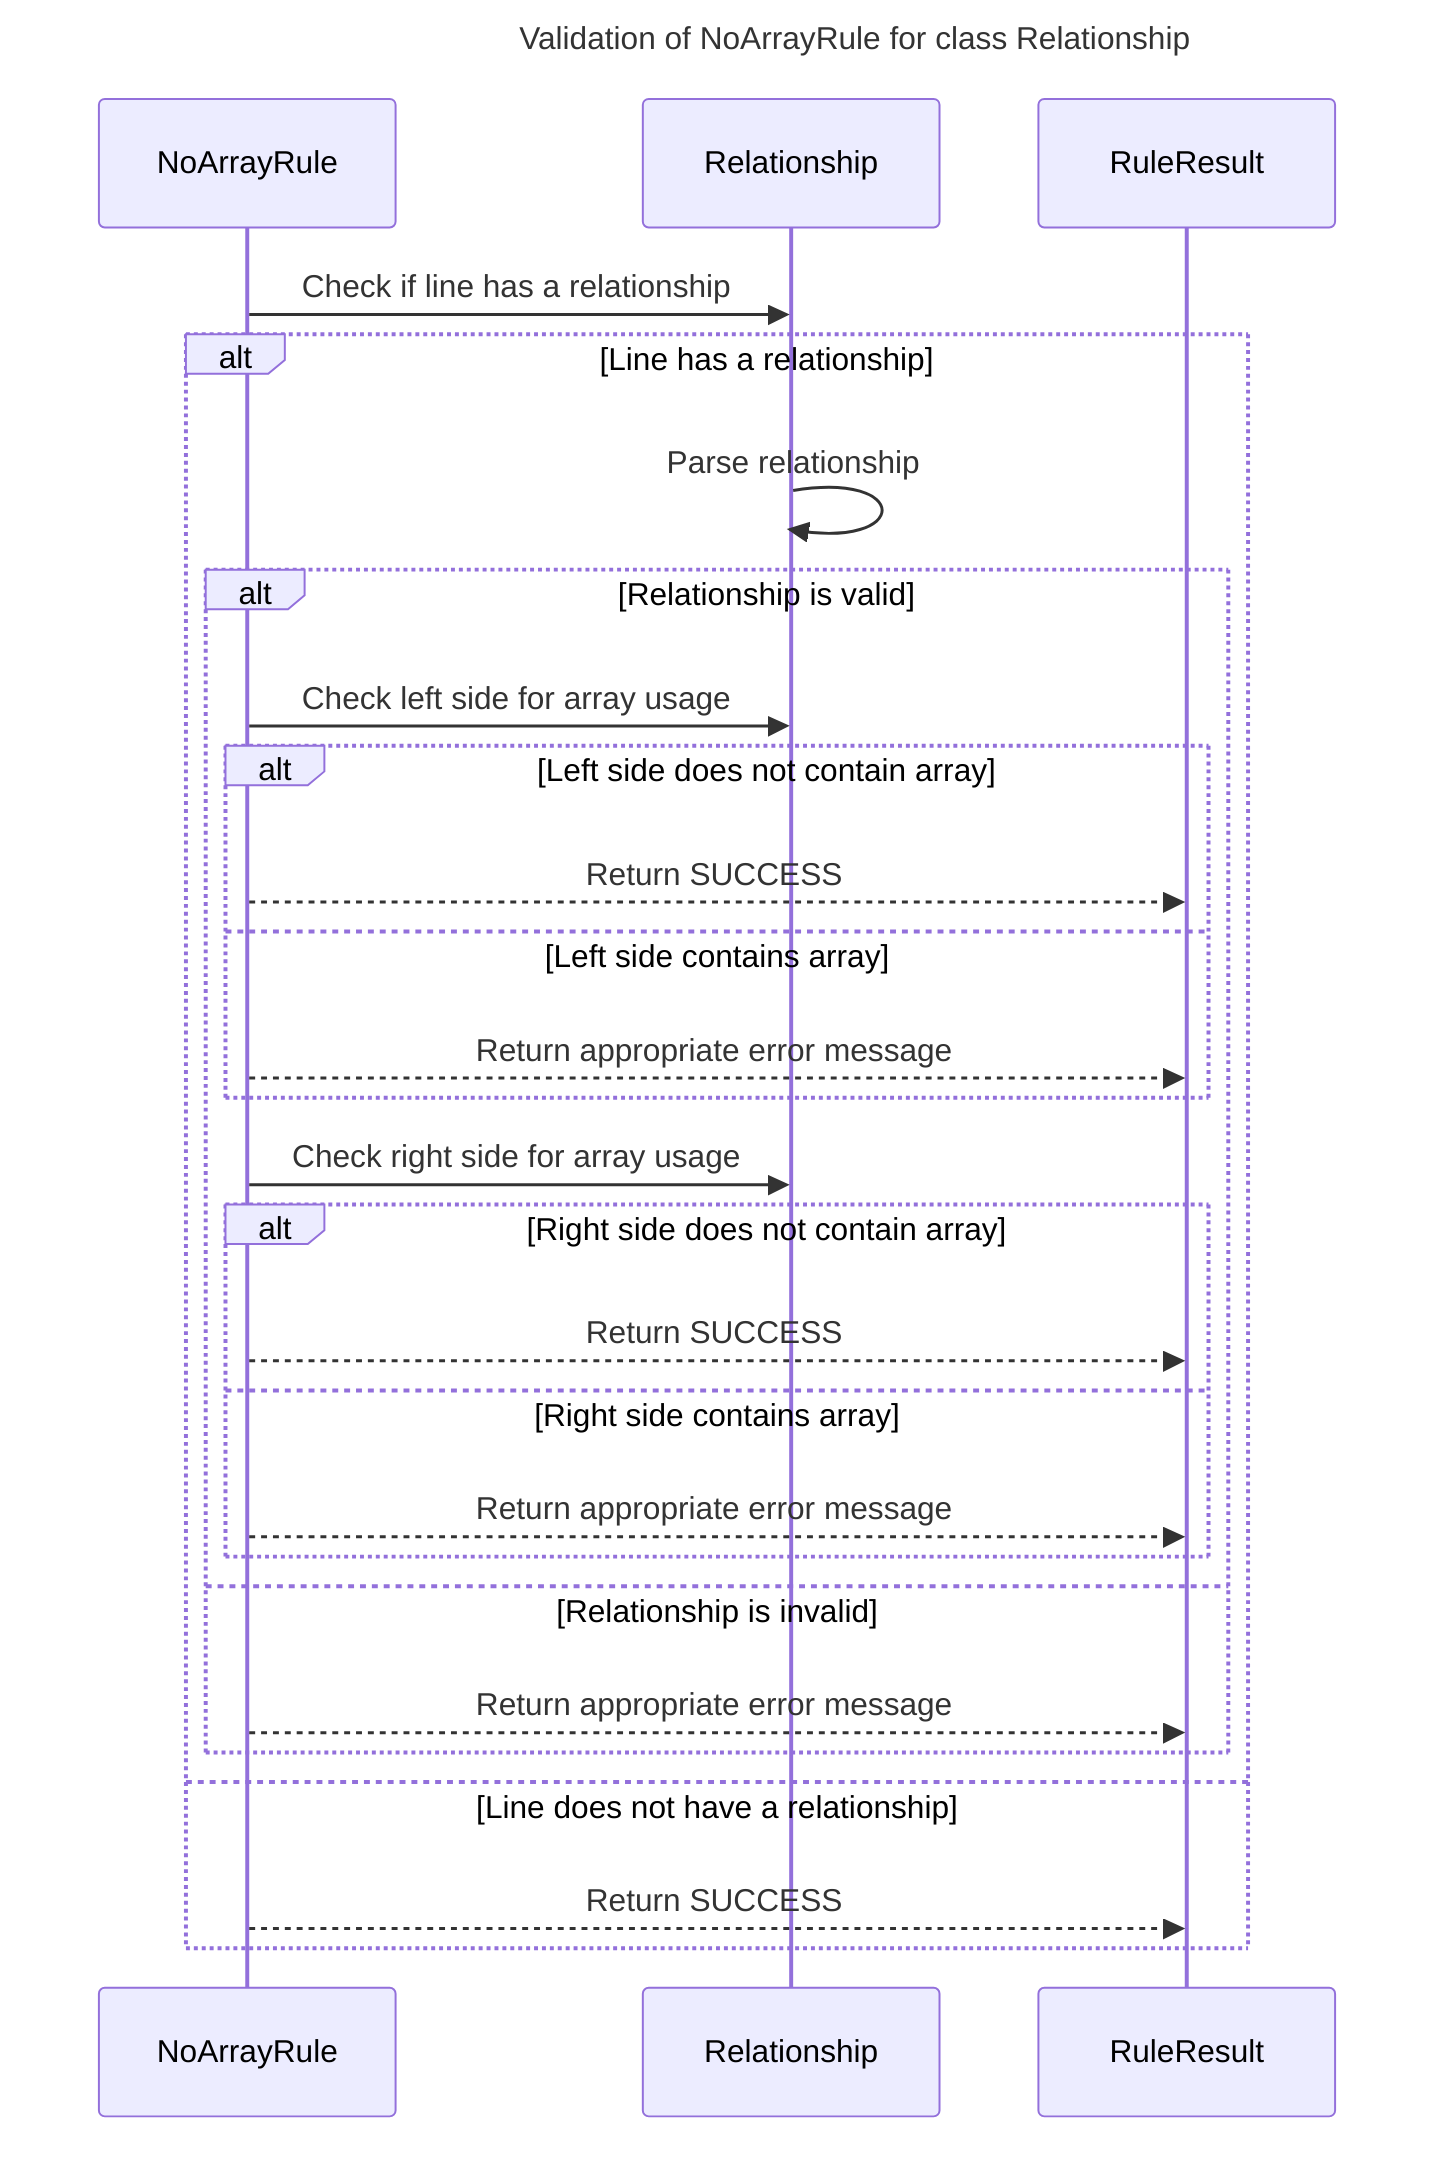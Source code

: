 ---
title: Validation of NoArrayRule for class Relationship
---

sequenceDiagram
    participant NoArrayRule
    participant Relationship
    participant RuleResult

    NoArrayRule->>Relationship: Check if line has a relationship
    alt Line has a relationship
        Relationship->>Relationship: Parse relationship
        alt Relationship is valid
            NoArrayRule->>Relationship: Check left side for array usage
            alt Left side does not contain array
                NoArrayRule-->>RuleResult: Return SUCCESS
            else Left side contains array
                NoArrayRule-->>RuleResult: Return appropriate error message
            end
            NoArrayRule->>Relationship: Check right side for array usage
            alt Right side does not contain array
                NoArrayRule-->>RuleResult: Return SUCCESS
            else Right side contains array
                NoArrayRule-->>RuleResult: Return appropriate error message
            end
        else Relationship is invalid
            NoArrayRule-->>RuleResult: Return appropriate error message
        end
    else Line does not have a relationship
        NoArrayRule-->>RuleResult: Return SUCCESS
    end
